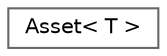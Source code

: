 digraph "Graphical Class Hierarchy"
{
 // LATEX_PDF_SIZE
  bgcolor="transparent";
  edge [fontname=Helvetica,fontsize=10,labelfontname=Helvetica,labelfontsize=10];
  node [fontname=Helvetica,fontsize=10,shape=box,height=0.2,width=0.4];
  rankdir="LR";
  Node0 [id="Node000000",label="Asset\< T \>",height=0.2,width=0.4,color="grey40", fillcolor="white", style="filled",URL="$class_asset.html",tooltip=" "];
}

